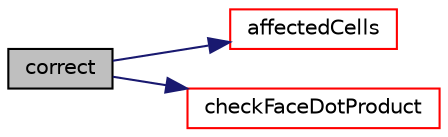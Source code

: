 digraph "correct"
{
  bgcolor="transparent";
  edge [fontname="Helvetica",fontsize="10",labelfontname="Helvetica",labelfontsize="10"];
  node [fontname="Helvetica",fontsize="10",shape=record];
  rankdir="LR";
  Node612 [label="correct",height=0.2,width=0.4,color="black", fillcolor="grey75", style="filled", fontcolor="black"];
  Node612 -> Node613 [color="midnightblue",fontsize="10",style="solid",fontname="Helvetica"];
  Node613 [label="affectedCells",height=0.2,width=0.4,color="red",URL="$a22309.html#af5a651dc1cbf2df9601f576420a0cc3c",tooltip="Helper function: get affected cells from faces. "];
  Node612 -> Node674 [color="midnightblue",fontsize="10",style="solid",fontname="Helvetica"];
  Node674 [label="checkFaceDotProduct",height=0.2,width=0.4,color="red",URL="$a22309.html#a5014e575335db939bc66eb2fe32ac48f",tooltip="See primitiveMesh. "];
}
